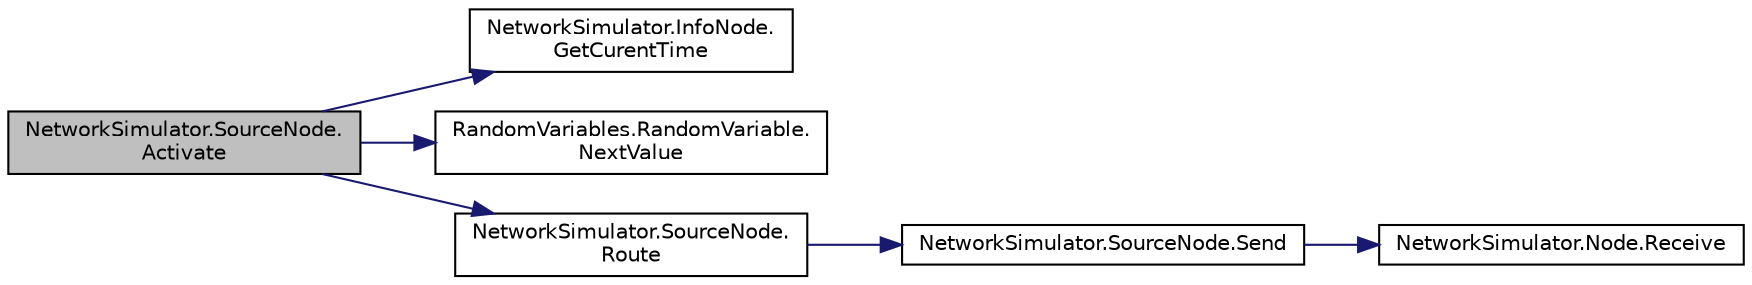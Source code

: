 digraph "NetworkSimulator.SourceNode.Activate"
{
  edge [fontname="Helvetica",fontsize="10",labelfontname="Helvetica",labelfontsize="10"];
  node [fontname="Helvetica",fontsize="10",shape=record];
  rankdir="LR";
  Node1 [label="NetworkSimulator.SourceNode.\lActivate",height=0.2,width=0.4,color="black", fillcolor="grey75", style="filled", fontcolor="black"];
  Node1 -> Node2 [color="midnightblue",fontsize="10",style="solid",fontname="Helvetica"];
  Node2 [label="NetworkSimulator.InfoNode.\lGetCurentTime",height=0.2,width=0.4,color="black", fillcolor="white", style="filled",URL="$class_network_simulator_1_1_info_node.html#ada80a234225d01f27a5a56e555d9793a",tooltip="Запрос текущего времени "];
  Node1 -> Node3 [color="midnightblue",fontsize="10",style="solid",fontname="Helvetica"];
  Node3 [label="RandomVariables.RandomVariable.\lNextValue",height=0.2,width=0.4,color="black", fillcolor="white", style="filled",URL="$class_random_variables_1_1_random_variable.html#adf5ef829531ebcc4f0591b81d579519a"];
  Node1 -> Node4 [color="midnightblue",fontsize="10",style="solid",fontname="Helvetica"];
  Node4 [label="NetworkSimulator.SourceNode.\lRoute",height=0.2,width=0.4,color="black", fillcolor="white", style="filled",URL="$class_network_simulator_1_1_source_node.html#a459050a9d3f549d88bcd761d90f9aa70",tooltip="Отправяляет требование из источника по сети "];
  Node4 -> Node5 [color="midnightblue",fontsize="10",style="solid",fontname="Helvetica"];
  Node5 [label="NetworkSimulator.SourceNode.Send",height=0.2,width=0.4,color="black", fillcolor="white", style="filled",URL="$class_network_simulator_1_1_source_node.html#a637485f5acd4714d619014fdb7581861",tooltip="Отправление требования от источника к другому узлу "];
  Node5 -> Node6 [color="midnightblue",fontsize="10",style="solid",fontname="Helvetica"];
  Node6 [label="NetworkSimulator.Node.Receive",height=0.2,width=0.4,color="black", fillcolor="white", style="filled",URL="$class_network_simulator_1_1_node.html#ab1d7ae2e2e59169e9ab3086087d950e8",tooltip="Получение фрагмента узлом "];
}
